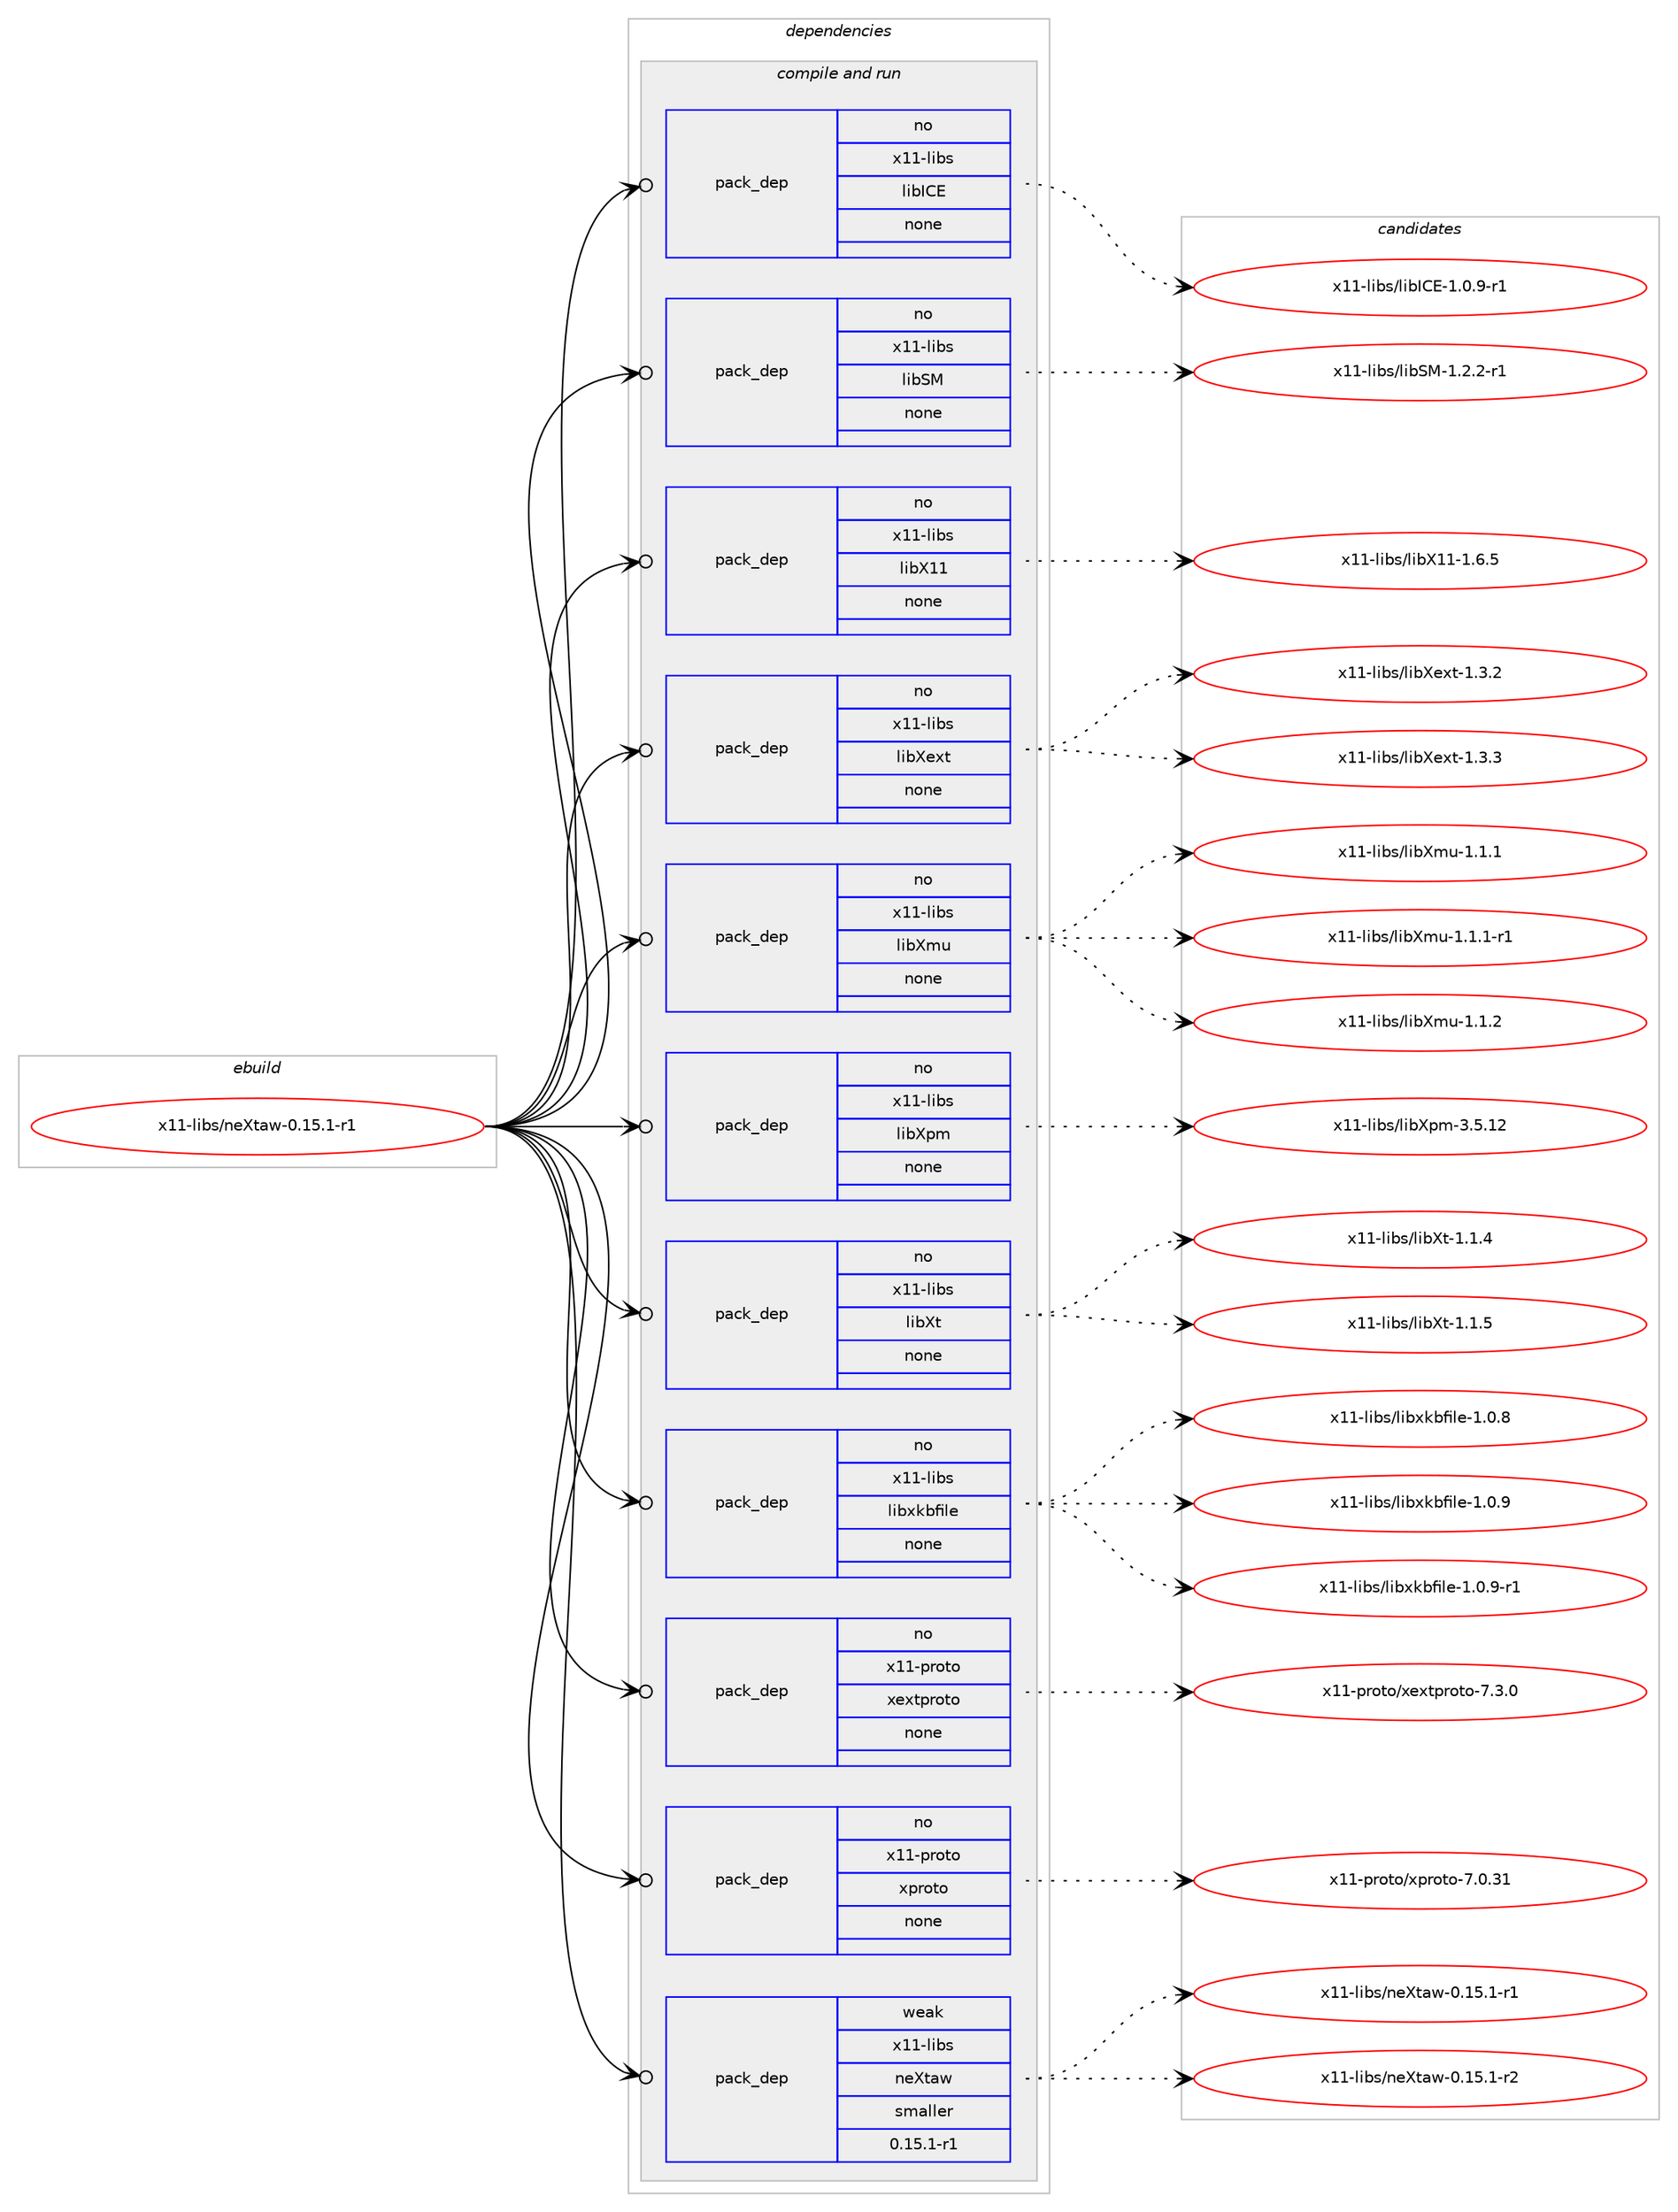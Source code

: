 digraph prolog {

# *************
# Graph options
# *************

newrank=true;
concentrate=true;
compound=true;
graph [rankdir=LR,fontname=Helvetica,fontsize=10,ranksep=1.5];#, ranksep=2.5, nodesep=0.2];
edge  [arrowhead=vee];
node  [fontname=Helvetica,fontsize=10];

# **********
# The ebuild
# **********

subgraph cluster_leftcol {
color=gray;
rank=same;
label=<<i>ebuild</i>>;
id [label="x11-libs/neXtaw-0.15.1-r1", color=red, width=4, href="../x11-libs/neXtaw-0.15.1-r1.svg"];
}

# ****************
# The dependencies
# ****************

subgraph cluster_midcol {
color=gray;
label=<<i>dependencies</i>>;
subgraph cluster_compile {
fillcolor="#eeeeee";
style=filled;
label=<<i>compile</i>>;
}
subgraph cluster_compileandrun {
fillcolor="#eeeeee";
style=filled;
label=<<i>compile and run</i>>;
subgraph pack387692 {
dependency520224 [label=<<TABLE BORDER="0" CELLBORDER="1" CELLSPACING="0" CELLPADDING="4" WIDTH="220"><TR><TD ROWSPAN="6" CELLPADDING="30">pack_dep</TD></TR><TR><TD WIDTH="110">no</TD></TR><TR><TD>x11-libs</TD></TR><TR><TD>libICE</TD></TR><TR><TD>none</TD></TR><TR><TD></TD></TR></TABLE>>, shape=none, color=blue];
}
id:e -> dependency520224:w [weight=20,style="solid",arrowhead="odotvee"];
subgraph pack387693 {
dependency520225 [label=<<TABLE BORDER="0" CELLBORDER="1" CELLSPACING="0" CELLPADDING="4" WIDTH="220"><TR><TD ROWSPAN="6" CELLPADDING="30">pack_dep</TD></TR><TR><TD WIDTH="110">no</TD></TR><TR><TD>x11-libs</TD></TR><TR><TD>libSM</TD></TR><TR><TD>none</TD></TR><TR><TD></TD></TR></TABLE>>, shape=none, color=blue];
}
id:e -> dependency520225:w [weight=20,style="solid",arrowhead="odotvee"];
subgraph pack387694 {
dependency520226 [label=<<TABLE BORDER="0" CELLBORDER="1" CELLSPACING="0" CELLPADDING="4" WIDTH="220"><TR><TD ROWSPAN="6" CELLPADDING="30">pack_dep</TD></TR><TR><TD WIDTH="110">no</TD></TR><TR><TD>x11-libs</TD></TR><TR><TD>libX11</TD></TR><TR><TD>none</TD></TR><TR><TD></TD></TR></TABLE>>, shape=none, color=blue];
}
id:e -> dependency520226:w [weight=20,style="solid",arrowhead="odotvee"];
subgraph pack387695 {
dependency520227 [label=<<TABLE BORDER="0" CELLBORDER="1" CELLSPACING="0" CELLPADDING="4" WIDTH="220"><TR><TD ROWSPAN="6" CELLPADDING="30">pack_dep</TD></TR><TR><TD WIDTH="110">no</TD></TR><TR><TD>x11-libs</TD></TR><TR><TD>libXext</TD></TR><TR><TD>none</TD></TR><TR><TD></TD></TR></TABLE>>, shape=none, color=blue];
}
id:e -> dependency520227:w [weight=20,style="solid",arrowhead="odotvee"];
subgraph pack387696 {
dependency520228 [label=<<TABLE BORDER="0" CELLBORDER="1" CELLSPACING="0" CELLPADDING="4" WIDTH="220"><TR><TD ROWSPAN="6" CELLPADDING="30">pack_dep</TD></TR><TR><TD WIDTH="110">no</TD></TR><TR><TD>x11-libs</TD></TR><TR><TD>libXmu</TD></TR><TR><TD>none</TD></TR><TR><TD></TD></TR></TABLE>>, shape=none, color=blue];
}
id:e -> dependency520228:w [weight=20,style="solid",arrowhead="odotvee"];
subgraph pack387697 {
dependency520229 [label=<<TABLE BORDER="0" CELLBORDER="1" CELLSPACING="0" CELLPADDING="4" WIDTH="220"><TR><TD ROWSPAN="6" CELLPADDING="30">pack_dep</TD></TR><TR><TD WIDTH="110">no</TD></TR><TR><TD>x11-libs</TD></TR><TR><TD>libXpm</TD></TR><TR><TD>none</TD></TR><TR><TD></TD></TR></TABLE>>, shape=none, color=blue];
}
id:e -> dependency520229:w [weight=20,style="solid",arrowhead="odotvee"];
subgraph pack387698 {
dependency520230 [label=<<TABLE BORDER="0" CELLBORDER="1" CELLSPACING="0" CELLPADDING="4" WIDTH="220"><TR><TD ROWSPAN="6" CELLPADDING="30">pack_dep</TD></TR><TR><TD WIDTH="110">no</TD></TR><TR><TD>x11-libs</TD></TR><TR><TD>libXt</TD></TR><TR><TD>none</TD></TR><TR><TD></TD></TR></TABLE>>, shape=none, color=blue];
}
id:e -> dependency520230:w [weight=20,style="solid",arrowhead="odotvee"];
subgraph pack387699 {
dependency520231 [label=<<TABLE BORDER="0" CELLBORDER="1" CELLSPACING="0" CELLPADDING="4" WIDTH="220"><TR><TD ROWSPAN="6" CELLPADDING="30">pack_dep</TD></TR><TR><TD WIDTH="110">no</TD></TR><TR><TD>x11-libs</TD></TR><TR><TD>libxkbfile</TD></TR><TR><TD>none</TD></TR><TR><TD></TD></TR></TABLE>>, shape=none, color=blue];
}
id:e -> dependency520231:w [weight=20,style="solid",arrowhead="odotvee"];
subgraph pack387700 {
dependency520232 [label=<<TABLE BORDER="0" CELLBORDER="1" CELLSPACING="0" CELLPADDING="4" WIDTH="220"><TR><TD ROWSPAN="6" CELLPADDING="30">pack_dep</TD></TR><TR><TD WIDTH="110">no</TD></TR><TR><TD>x11-proto</TD></TR><TR><TD>xextproto</TD></TR><TR><TD>none</TD></TR><TR><TD></TD></TR></TABLE>>, shape=none, color=blue];
}
id:e -> dependency520232:w [weight=20,style="solid",arrowhead="odotvee"];
subgraph pack387701 {
dependency520233 [label=<<TABLE BORDER="0" CELLBORDER="1" CELLSPACING="0" CELLPADDING="4" WIDTH="220"><TR><TD ROWSPAN="6" CELLPADDING="30">pack_dep</TD></TR><TR><TD WIDTH="110">no</TD></TR><TR><TD>x11-proto</TD></TR><TR><TD>xproto</TD></TR><TR><TD>none</TD></TR><TR><TD></TD></TR></TABLE>>, shape=none, color=blue];
}
id:e -> dependency520233:w [weight=20,style="solid",arrowhead="odotvee"];
subgraph pack387702 {
dependency520234 [label=<<TABLE BORDER="0" CELLBORDER="1" CELLSPACING="0" CELLPADDING="4" WIDTH="220"><TR><TD ROWSPAN="6" CELLPADDING="30">pack_dep</TD></TR><TR><TD WIDTH="110">weak</TD></TR><TR><TD>x11-libs</TD></TR><TR><TD>neXtaw</TD></TR><TR><TD>smaller</TD></TR><TR><TD>0.15.1-r1</TD></TR></TABLE>>, shape=none, color=blue];
}
id:e -> dependency520234:w [weight=20,style="solid",arrowhead="odotvee"];
}
subgraph cluster_run {
fillcolor="#eeeeee";
style=filled;
label=<<i>run</i>>;
}
}

# **************
# The candidates
# **************

subgraph cluster_choices {
rank=same;
color=gray;
label=<<i>candidates</i>>;

subgraph choice387692 {
color=black;
nodesep=1;
choice1204949451081059811547108105987367694549464846574511449 [label="x11-libs/libICE-1.0.9-r1", color=red, width=4,href="../x11-libs/libICE-1.0.9-r1.svg"];
dependency520224:e -> choice1204949451081059811547108105987367694549464846574511449:w [style=dotted,weight="100"];
}
subgraph choice387693 {
color=black;
nodesep=1;
choice12049494510810598115471081059883774549465046504511449 [label="x11-libs/libSM-1.2.2-r1", color=red, width=4,href="../x11-libs/libSM-1.2.2-r1.svg"];
dependency520225:e -> choice12049494510810598115471081059883774549465046504511449:w [style=dotted,weight="100"];
}
subgraph choice387694 {
color=black;
nodesep=1;
choice120494945108105981154710810598884949454946544653 [label="x11-libs/libX11-1.6.5", color=red, width=4,href="../x11-libs/libX11-1.6.5.svg"];
dependency520226:e -> choice120494945108105981154710810598884949454946544653:w [style=dotted,weight="100"];
}
subgraph choice387695 {
color=black;
nodesep=1;
choice12049494510810598115471081059888101120116454946514650 [label="x11-libs/libXext-1.3.2", color=red, width=4,href="../x11-libs/libXext-1.3.2.svg"];
choice12049494510810598115471081059888101120116454946514651 [label="x11-libs/libXext-1.3.3", color=red, width=4,href="../x11-libs/libXext-1.3.3.svg"];
dependency520227:e -> choice12049494510810598115471081059888101120116454946514650:w [style=dotted,weight="100"];
dependency520227:e -> choice12049494510810598115471081059888101120116454946514651:w [style=dotted,weight="100"];
}
subgraph choice387696 {
color=black;
nodesep=1;
choice12049494510810598115471081059888109117454946494649 [label="x11-libs/libXmu-1.1.1", color=red, width=4,href="../x11-libs/libXmu-1.1.1.svg"];
choice120494945108105981154710810598881091174549464946494511449 [label="x11-libs/libXmu-1.1.1-r1", color=red, width=4,href="../x11-libs/libXmu-1.1.1-r1.svg"];
choice12049494510810598115471081059888109117454946494650 [label="x11-libs/libXmu-1.1.2", color=red, width=4,href="../x11-libs/libXmu-1.1.2.svg"];
dependency520228:e -> choice12049494510810598115471081059888109117454946494649:w [style=dotted,weight="100"];
dependency520228:e -> choice120494945108105981154710810598881091174549464946494511449:w [style=dotted,weight="100"];
dependency520228:e -> choice12049494510810598115471081059888109117454946494650:w [style=dotted,weight="100"];
}
subgraph choice387697 {
color=black;
nodesep=1;
choice1204949451081059811547108105988811210945514653464950 [label="x11-libs/libXpm-3.5.12", color=red, width=4,href="../x11-libs/libXpm-3.5.12.svg"];
dependency520229:e -> choice1204949451081059811547108105988811210945514653464950:w [style=dotted,weight="100"];
}
subgraph choice387698 {
color=black;
nodesep=1;
choice12049494510810598115471081059888116454946494652 [label="x11-libs/libXt-1.1.4", color=red, width=4,href="../x11-libs/libXt-1.1.4.svg"];
choice12049494510810598115471081059888116454946494653 [label="x11-libs/libXt-1.1.5", color=red, width=4,href="../x11-libs/libXt-1.1.5.svg"];
dependency520230:e -> choice12049494510810598115471081059888116454946494652:w [style=dotted,weight="100"];
dependency520230:e -> choice12049494510810598115471081059888116454946494653:w [style=dotted,weight="100"];
}
subgraph choice387699 {
color=black;
nodesep=1;
choice12049494510810598115471081059812010798102105108101454946484656 [label="x11-libs/libxkbfile-1.0.8", color=red, width=4,href="../x11-libs/libxkbfile-1.0.8.svg"];
choice12049494510810598115471081059812010798102105108101454946484657 [label="x11-libs/libxkbfile-1.0.9", color=red, width=4,href="../x11-libs/libxkbfile-1.0.9.svg"];
choice120494945108105981154710810598120107981021051081014549464846574511449 [label="x11-libs/libxkbfile-1.0.9-r1", color=red, width=4,href="../x11-libs/libxkbfile-1.0.9-r1.svg"];
dependency520231:e -> choice12049494510810598115471081059812010798102105108101454946484656:w [style=dotted,weight="100"];
dependency520231:e -> choice12049494510810598115471081059812010798102105108101454946484657:w [style=dotted,weight="100"];
dependency520231:e -> choice120494945108105981154710810598120107981021051081014549464846574511449:w [style=dotted,weight="100"];
}
subgraph choice387700 {
color=black;
nodesep=1;
choice12049494511211411111611147120101120116112114111116111455546514648 [label="x11-proto/xextproto-7.3.0", color=red, width=4,href="../x11-proto/xextproto-7.3.0.svg"];
dependency520232:e -> choice12049494511211411111611147120101120116112114111116111455546514648:w [style=dotted,weight="100"];
}
subgraph choice387701 {
color=black;
nodesep=1;
choice1204949451121141111161114712011211411111611145554648465149 [label="x11-proto/xproto-7.0.31", color=red, width=4,href="../x11-proto/xproto-7.0.31.svg"];
dependency520233:e -> choice1204949451121141111161114712011211411111611145554648465149:w [style=dotted,weight="100"];
}
subgraph choice387702 {
color=black;
nodesep=1;
choice12049494510810598115471101018811697119454846495346494511449 [label="x11-libs/neXtaw-0.15.1-r1", color=red, width=4,href="../x11-libs/neXtaw-0.15.1-r1.svg"];
choice12049494510810598115471101018811697119454846495346494511450 [label="x11-libs/neXtaw-0.15.1-r2", color=red, width=4,href="../x11-libs/neXtaw-0.15.1-r2.svg"];
dependency520234:e -> choice12049494510810598115471101018811697119454846495346494511449:w [style=dotted,weight="100"];
dependency520234:e -> choice12049494510810598115471101018811697119454846495346494511450:w [style=dotted,weight="100"];
}
}

}
